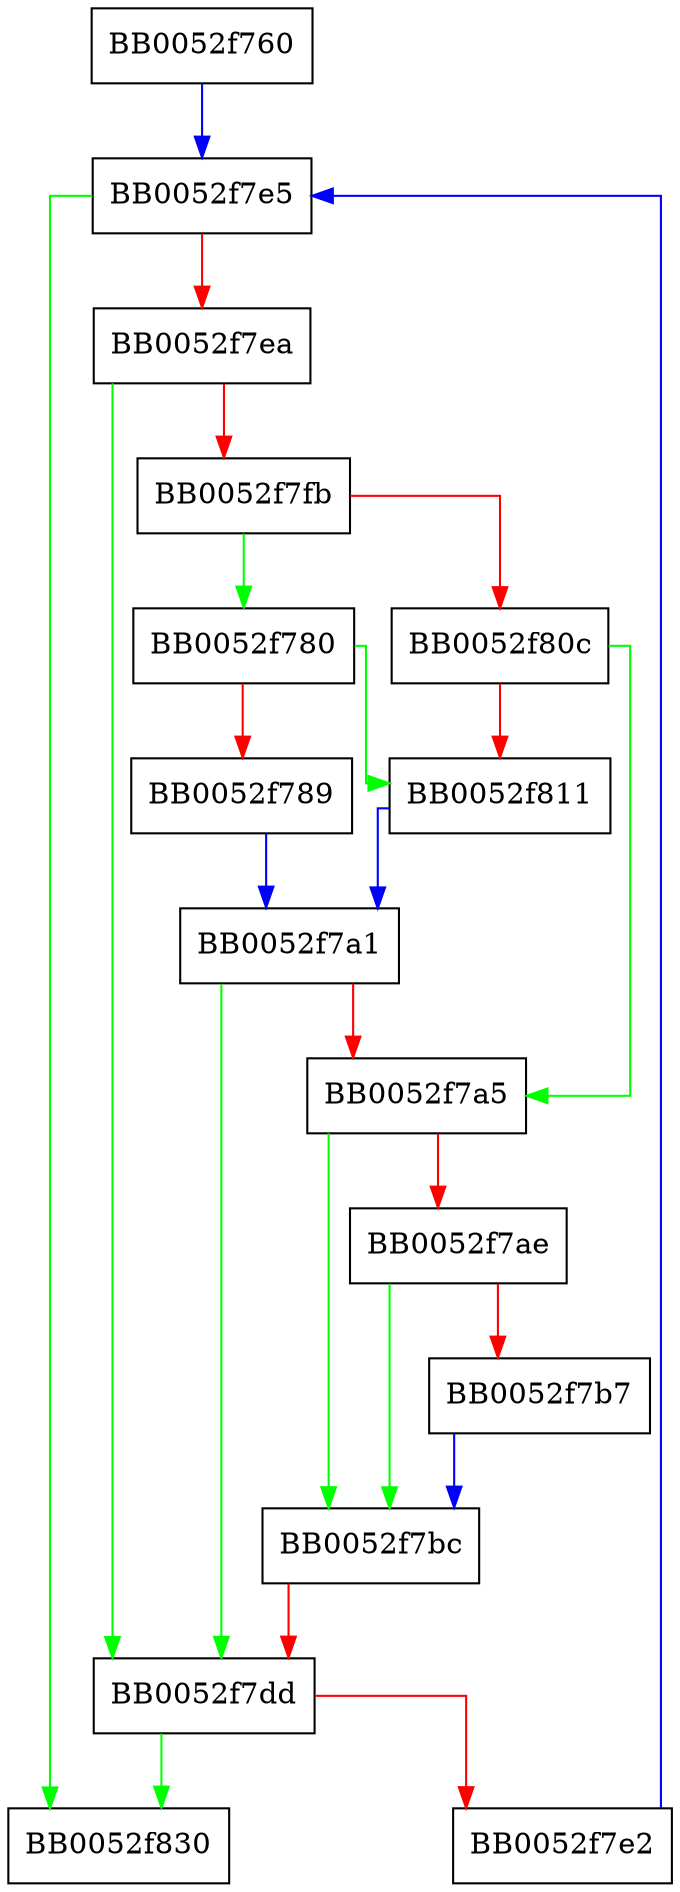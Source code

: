 digraph BIO_free_all {
  node [shape="box"];
  graph [splines=ortho];
  BB0052f760 -> BB0052f7e5 [color="blue"];
  BB0052f780 -> BB0052f811 [color="green"];
  BB0052f780 -> BB0052f789 [color="red"];
  BB0052f789 -> BB0052f7a1 [color="blue"];
  BB0052f7a1 -> BB0052f7dd [color="green"];
  BB0052f7a1 -> BB0052f7a5 [color="red"];
  BB0052f7a5 -> BB0052f7bc [color="green"];
  BB0052f7a5 -> BB0052f7ae [color="red"];
  BB0052f7ae -> BB0052f7bc [color="green"];
  BB0052f7ae -> BB0052f7b7 [color="red"];
  BB0052f7b7 -> BB0052f7bc [color="blue"];
  BB0052f7bc -> BB0052f7dd [color="red"];
  BB0052f7dd -> BB0052f830 [color="green"];
  BB0052f7dd -> BB0052f7e2 [color="red"];
  BB0052f7e2 -> BB0052f7e5 [color="blue"];
  BB0052f7e5 -> BB0052f830 [color="green"];
  BB0052f7e5 -> BB0052f7ea [color="red"];
  BB0052f7ea -> BB0052f7dd [color="green"];
  BB0052f7ea -> BB0052f7fb [color="red"];
  BB0052f7fb -> BB0052f780 [color="green"];
  BB0052f7fb -> BB0052f80c [color="red"];
  BB0052f80c -> BB0052f7a5 [color="green"];
  BB0052f80c -> BB0052f811 [color="red"];
  BB0052f811 -> BB0052f7a1 [color="blue"];
}